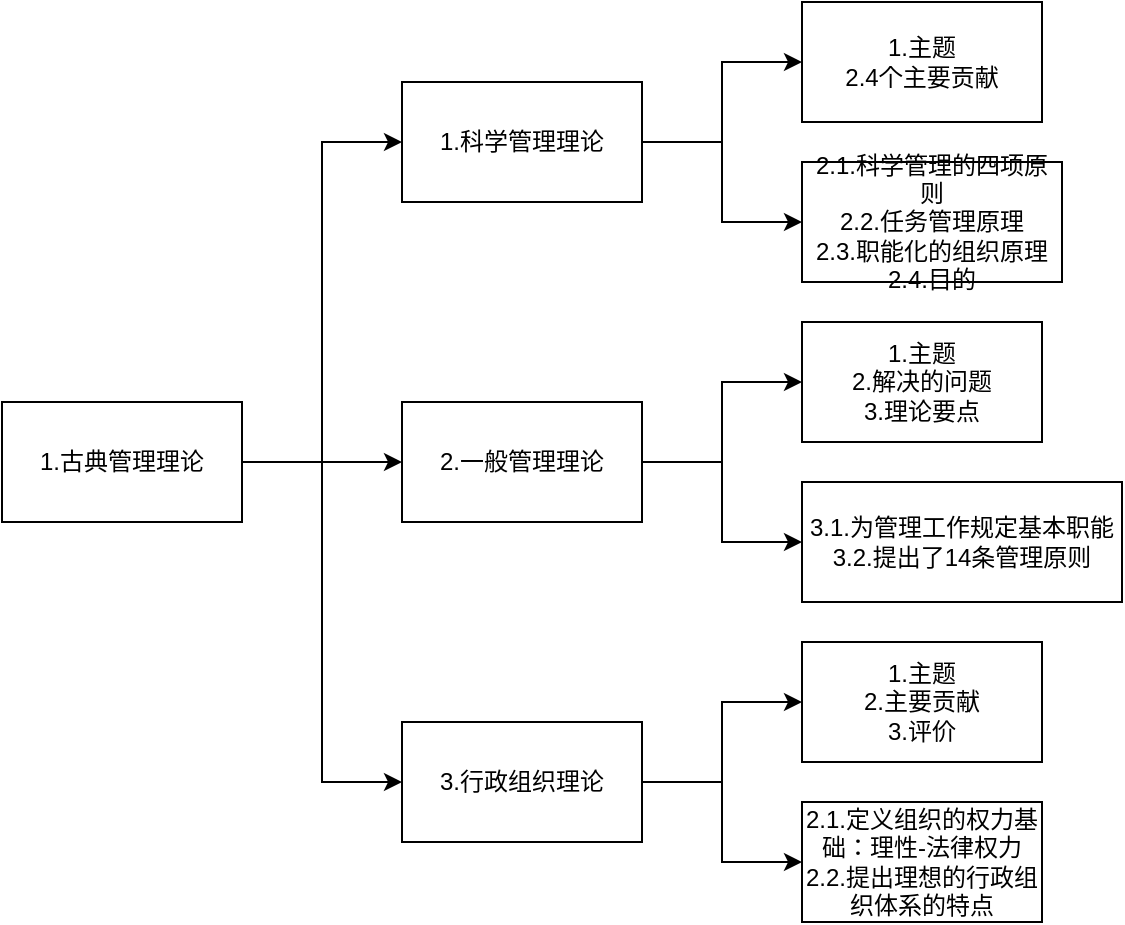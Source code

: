 <mxfile version="20.8.16" type="device"><diagram name="第 1 页" id="ATEempgsa42Af3TStDqh"><mxGraphModel dx="1863" dy="828" grid="1" gridSize="10" guides="1" tooltips="1" connect="1" arrows="1" fold="1" page="1" pageScale="1" pageWidth="827" pageHeight="1169" math="0" shadow="0"><root><mxCell id="0"/><mxCell id="1" parent="0"/><mxCell id="YZS7QTW2HlEDRobRugqP-10" style="edgeStyle=orthogonalEdgeStyle;rounded=0;orthogonalLoop=1;jettySize=auto;html=1;entryX=0;entryY=0.5;entryDx=0;entryDy=0;" parent="1" source="YZS7QTW2HlEDRobRugqP-3" target="YZS7QTW2HlEDRobRugqP-8" edge="1"><mxGeometry relative="1" as="geometry"/></mxCell><mxCell id="YZS7QTW2HlEDRobRugqP-12" style="edgeStyle=orthogonalEdgeStyle;rounded=0;orthogonalLoop=1;jettySize=auto;html=1;entryX=0;entryY=0.5;entryDx=0;entryDy=0;" parent="1" source="YZS7QTW2HlEDRobRugqP-3" target="YZS7QTW2HlEDRobRugqP-11" edge="1"><mxGeometry relative="1" as="geometry"/></mxCell><mxCell id="YZS7QTW2HlEDRobRugqP-14" style="edgeStyle=orthogonalEdgeStyle;rounded=0;orthogonalLoop=1;jettySize=auto;html=1;entryX=0;entryY=0.5;entryDx=0;entryDy=0;" parent="1" source="YZS7QTW2HlEDRobRugqP-3" target="YZS7QTW2HlEDRobRugqP-13" edge="1"><mxGeometry relative="1" as="geometry"/></mxCell><mxCell id="YZS7QTW2HlEDRobRugqP-3" value="1.古典管理理论" style="rounded=0;whiteSpace=wrap;html=1;" parent="1" vertex="1"><mxGeometry x="-760" y="240" width="120" height="60" as="geometry"/></mxCell><mxCell id="YZS7QTW2HlEDRobRugqP-18" style="edgeStyle=orthogonalEdgeStyle;rounded=0;orthogonalLoop=1;jettySize=auto;html=1;entryX=0;entryY=0.5;entryDx=0;entryDy=0;" parent="1" source="YZS7QTW2HlEDRobRugqP-8" target="YZS7QTW2HlEDRobRugqP-15" edge="1"><mxGeometry relative="1" as="geometry"/></mxCell><mxCell id="pc7AFGON4PkSPzPz-2mG-3" style="edgeStyle=orthogonalEdgeStyle;rounded=0;orthogonalLoop=1;jettySize=auto;html=1;entryX=0;entryY=0.5;entryDx=0;entryDy=0;" parent="1" source="YZS7QTW2HlEDRobRugqP-8" target="pc7AFGON4PkSPzPz-2mG-2" edge="1"><mxGeometry relative="1" as="geometry"/></mxCell><mxCell id="YZS7QTW2HlEDRobRugqP-8" value="1.科学管理理论" style="rounded=0;whiteSpace=wrap;html=1;" parent="1" vertex="1"><mxGeometry x="-560" y="80" width="120" height="60" as="geometry"/></mxCell><mxCell id="YZS7QTW2HlEDRobRugqP-20" value="" style="edgeStyle=orthogonalEdgeStyle;rounded=0;orthogonalLoop=1;jettySize=auto;html=1;entryX=0;entryY=0.5;entryDx=0;entryDy=0;" parent="1" source="YZS7QTW2HlEDRobRugqP-11" target="YZS7QTW2HlEDRobRugqP-19" edge="1"><mxGeometry relative="1" as="geometry"/></mxCell><mxCell id="pc7AFGON4PkSPzPz-2mG-5" style="edgeStyle=orthogonalEdgeStyle;rounded=0;orthogonalLoop=1;jettySize=auto;html=1;" parent="1" source="YZS7QTW2HlEDRobRugqP-11" target="pc7AFGON4PkSPzPz-2mG-4" edge="1"><mxGeometry relative="1" as="geometry"/></mxCell><mxCell id="YZS7QTW2HlEDRobRugqP-11" value="2.一般管理理论" style="rounded=0;whiteSpace=wrap;html=1;" parent="1" vertex="1"><mxGeometry x="-560" y="240" width="120" height="60" as="geometry"/></mxCell><mxCell id="YZS7QTW2HlEDRobRugqP-30" style="edgeStyle=orthogonalEdgeStyle;rounded=0;orthogonalLoop=1;jettySize=auto;html=1;entryX=0;entryY=0.5;entryDx=0;entryDy=0;" parent="1" source="YZS7QTW2HlEDRobRugqP-13" target="YZS7QTW2HlEDRobRugqP-25" edge="1"><mxGeometry relative="1" as="geometry"/></mxCell><mxCell id="pc7AFGON4PkSPzPz-2mG-7" style="edgeStyle=orthogonalEdgeStyle;rounded=0;orthogonalLoop=1;jettySize=auto;html=1;entryX=0;entryY=0.5;entryDx=0;entryDy=0;" parent="1" source="YZS7QTW2HlEDRobRugqP-13" target="pc7AFGON4PkSPzPz-2mG-6" edge="1"><mxGeometry relative="1" as="geometry"/></mxCell><mxCell id="YZS7QTW2HlEDRobRugqP-13" value="3.行政组织理论" style="rounded=0;whiteSpace=wrap;html=1;" parent="1" vertex="1"><mxGeometry x="-560" y="400" width="120" height="60" as="geometry"/></mxCell><mxCell id="YZS7QTW2HlEDRobRugqP-15" value="&lt;div&gt;1.主题&lt;/div&gt;&lt;div&gt;2.4个主要贡献&lt;/div&gt;" style="whiteSpace=wrap;html=1;rounded=0;" parent="1" vertex="1"><mxGeometry x="-360" y="40" width="120" height="60" as="geometry"/></mxCell><mxCell id="YZS7QTW2HlEDRobRugqP-19" value="&lt;div&gt;1.主题&lt;/div&gt;&lt;div&gt;2.解决的问题&lt;/div&gt;&lt;div&gt;3.理论要点&lt;/div&gt;" style="rounded=0;whiteSpace=wrap;html=1;" parent="1" vertex="1"><mxGeometry x="-360" y="200" width="120" height="60" as="geometry"/></mxCell><mxCell id="YZS7QTW2HlEDRobRugqP-25" value="&lt;div&gt;1.主题&lt;/div&gt;&lt;div&gt;2.主要贡献&lt;/div&gt;&lt;div&gt;3.评价&lt;/div&gt;" style="rounded=0;whiteSpace=wrap;html=1;" parent="1" vertex="1"><mxGeometry x="-360" y="360" width="120" height="60" as="geometry"/></mxCell><mxCell id="pc7AFGON4PkSPzPz-2mG-2" value="&lt;div&gt;2.1.科学管理的四项原则&lt;/div&gt;&lt;div&gt;2.2.任务管理原理&lt;/div&gt;&lt;div&gt;2.3.职能化的组织原理&lt;/div&gt;&lt;div&gt;2.4.目的&lt;/div&gt;" style="whiteSpace=wrap;html=1;rounded=0;" parent="1" vertex="1"><mxGeometry x="-360" y="120" width="130" height="60" as="geometry"/></mxCell><mxCell id="pc7AFGON4PkSPzPz-2mG-4" value="&lt;div&gt;3.1.为管理工作规定基本职能&lt;/div&gt;&lt;div&gt;3.2.提出了14条管理原则&lt;/div&gt;" style="rounded=0;whiteSpace=wrap;html=1;" parent="1" vertex="1"><mxGeometry x="-360" y="280" width="160" height="60" as="geometry"/></mxCell><mxCell id="pc7AFGON4PkSPzPz-2mG-6" value="&lt;div&gt;2.1.定义组织的权力基础：理性-法律权力&lt;/div&gt;&lt;div&gt;2.2.提出理想的行政组织体系的特点&lt;/div&gt;" style="rounded=0;whiteSpace=wrap;html=1;" parent="1" vertex="1"><mxGeometry x="-360" y="440" width="120" height="60" as="geometry"/></mxCell></root></mxGraphModel></diagram></mxfile>